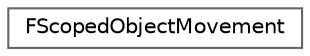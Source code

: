 digraph "Graphical Class Hierarchy"
{
 // INTERACTIVE_SVG=YES
 // LATEX_PDF_SIZE
  bgcolor="transparent";
  edge [fontname=Helvetica,fontsize=10,labelfontname=Helvetica,labelfontsize=10];
  node [fontname=Helvetica,fontsize=10,shape=box,height=0.2,width=0.4];
  rankdir="LR";
  Node0 [id="Node000000",label="FScopedObjectMovement",height=0.2,width=0.4,color="grey40", fillcolor="white", style="filled",URL="$dc/d95/classFScopedObjectMovement.html",tooltip="This class begins an object movement change when created and ends it when it falls out of scope."];
}
